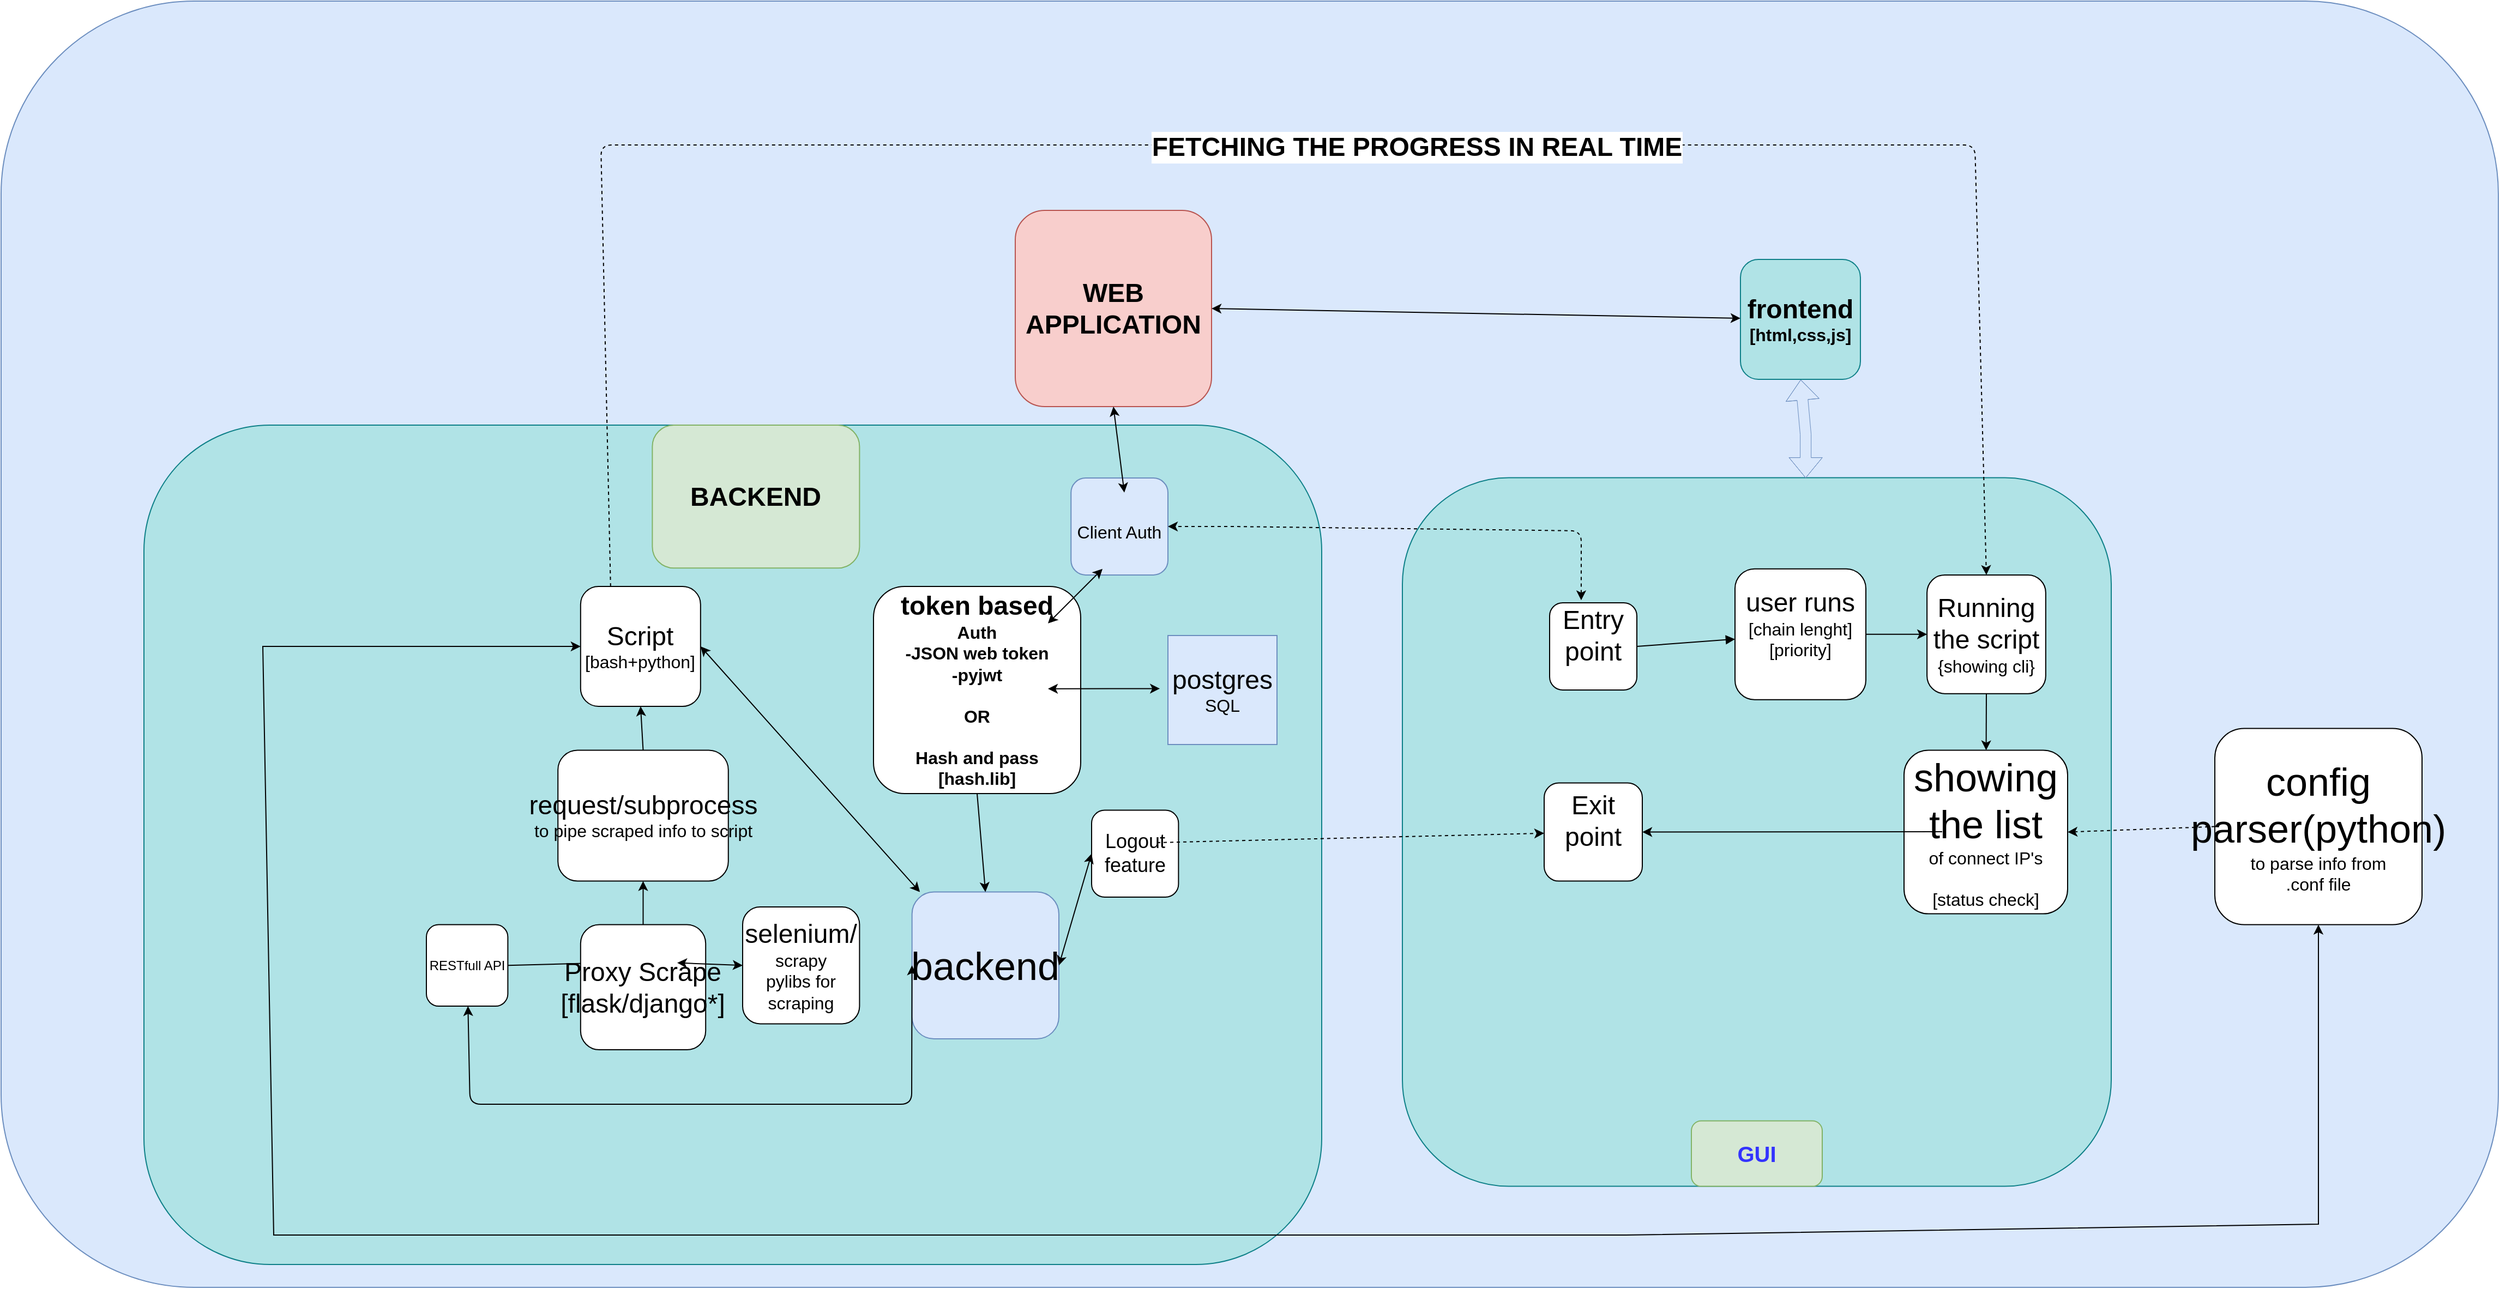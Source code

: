 <mxfile version="24.7.8">
  <diagram name="Page-1" id="XZk4y257_CPvYdPWEkeV">
    <mxGraphModel dx="3374" dy="1864" grid="1" gridSize="10" guides="1" tooltips="1" connect="1" arrows="1" fold="1" page="1" pageScale="1" pageWidth="850" pageHeight="1100" math="0" shadow="0">
      <root>
        <mxCell id="0" />
        <mxCell id="1" parent="0" />
        <mxCell id="l6isEbVxny_hH4SEJy2Z-82" value="" style="rounded=1;whiteSpace=wrap;html=1;fillColor=#dae8fc;strokeColor=#6c8ebf;" parent="1" vertex="1">
          <mxGeometry x="-1470" y="-52" width="2290" height="1180" as="geometry" />
        </mxCell>
        <mxCell id="l6isEbVxny_hH4SEJy2Z-84" value="" style="rounded=1;whiteSpace=wrap;html=1;fillColor=#b0e3e6;strokeColor=#0e8088;" parent="1" vertex="1">
          <mxGeometry x="-1339" y="337" width="1080" height="770" as="geometry" />
        </mxCell>
        <mxCell id="l6isEbVxny_hH4SEJy2Z-39" value="" style="whiteSpace=wrap;html=1;aspect=fixed;glass=0;rounded=1;shadow=0;fillColor=#b0e3e6;strokeColor=#0e8088;" parent="1" vertex="1">
          <mxGeometry x="-185" y="385.31" width="650" height="650" as="geometry" />
        </mxCell>
        <mxCell id="lrqvdLVCCD_kgyAXPWSx-4" value="&lt;div&gt;&lt;font style=&quot;font-size: 24px;&quot;&gt;Script&lt;/font&gt;&lt;/div&gt;&lt;div&gt;&lt;font size=&quot;3&quot;&gt;[bash+python]&lt;br&gt;&lt;/font&gt;&lt;/div&gt;" style="whiteSpace=wrap;html=1;aspect=fixed;rounded=1;labelBackgroundColor=none;" parent="1" vertex="1">
          <mxGeometry x="-938.59" y="485" width="110" height="110" as="geometry" />
        </mxCell>
        <mxCell id="lrqvdLVCCD_kgyAXPWSx-7" value="&lt;font style=&quot;font-size: 24px;&quot;&gt;&lt;b&gt;WEB APPLICATION&lt;br&gt;&lt;/b&gt;&lt;/font&gt;" style="whiteSpace=wrap;html=1;aspect=fixed;rounded=1;labelBackgroundColor=none;fillColor=#f8cecc;strokeColor=#b85450;" parent="1" vertex="1">
          <mxGeometry x="-540.0" y="140" width="180" height="180" as="geometry" />
        </mxCell>
        <mxCell id="lrqvdLVCCD_kgyAXPWSx-9" value="&lt;div&gt;&lt;font style=&quot;font-size: 24px;&quot;&gt;&lt;b&gt;&lt;font&gt;frontend&lt;/font&gt;&lt;/b&gt;&lt;/font&gt;&lt;/div&gt;&lt;div&gt;&lt;font size=&quot;3&quot;&gt;&lt;b&gt;&lt;font&gt;&lt;font&gt;[html,css,js]&lt;/font&gt;&lt;font&gt;&lt;br&gt;&lt;/font&gt;&lt;/font&gt;&lt;/b&gt;&lt;/font&gt;&lt;/div&gt;" style="whiteSpace=wrap;html=1;aspect=fixed;rounded=1;labelBackgroundColor=none;fillColor=#b0e3e6;strokeColor=#0e8088;" parent="1" vertex="1">
          <mxGeometry x="125" y="185" width="110" height="110" as="geometry" />
        </mxCell>
        <mxCell id="lrqvdLVCCD_kgyAXPWSx-14" value="&lt;div&gt;&lt;font style=&quot;font-size: 24px;&quot;&gt;&lt;br&gt;&lt;/font&gt;&lt;/div&gt;&lt;div&gt;&lt;font size=&quot;3&quot;&gt;Client Auth&lt;br&gt;&lt;br&gt;&lt;/font&gt;&lt;/div&gt;" style="whiteSpace=wrap;html=1;aspect=fixed;rounded=1;labelBackgroundColor=none;fillColor=#dae8fc;strokeColor=#6c8ebf;" parent="1" vertex="1">
          <mxGeometry x="-488.88" y="385.56" width="88.88" height="88.88" as="geometry" />
        </mxCell>
        <mxCell id="lrqvdLVCCD_kgyAXPWSx-15" value="" style="endArrow=classic;startArrow=classic;html=1;rounded=1;exitX=0.362;exitY=-0.029;exitDx=0;exitDy=0;labelBackgroundColor=none;fontColor=default;exitPerimeter=0;dashed=1;" parent="1" source="l6isEbVxny_hH4SEJy2Z-35" target="lrqvdLVCCD_kgyAXPWSx-14" edge="1">
          <mxGeometry width="50" height="50" relative="1" as="geometry">
            <mxPoint x="-470" y="433.87" as="sourcePoint" />
            <mxPoint x="-340" y="370" as="targetPoint" />
            <Array as="points">
              <mxPoint x="-21" y="434" />
              <mxPoint x="-340" y="430" />
            </Array>
          </mxGeometry>
        </mxCell>
        <mxCell id="l6isEbVxny_hH4SEJy2Z-3" value="&lt;font style=&quot;font-size: 36px;&quot;&gt;backend&lt;/font&gt;" style="whiteSpace=wrap;html=1;aspect=fixed;rounded=1;labelBackgroundColor=none;fillColor=#dae8fc;strokeColor=#6c8ebf;" parent="1" vertex="1">
          <mxGeometry x="-634.69" y="765.31" width="134.69" height="134.69" as="geometry" />
        </mxCell>
        <mxCell id="l6isEbVxny_hH4SEJy2Z-4" value="&lt;div&gt;&lt;font style=&quot;font-size: 24px;&quot;&gt;&lt;b&gt;token based &lt;br&gt;&lt;/b&gt;&lt;/font&gt;&lt;/div&gt;&lt;div&gt;&lt;font size=&quot;3&quot;&gt;&lt;b&gt;Auth&lt;br&gt;-JSON web token&lt;/b&gt;&lt;/font&gt;&lt;/div&gt;&lt;div&gt;&lt;font size=&quot;3&quot;&gt;&lt;b&gt;-pyjwt&lt;/b&gt;&lt;/font&gt;&lt;/div&gt;&lt;div&gt;&lt;font size=&quot;3&quot;&gt;&lt;b&gt;&lt;br&gt;&lt;/b&gt;&lt;/font&gt;&lt;/div&gt;&lt;div&gt;&lt;font size=&quot;3&quot;&gt;&lt;b&gt;OR&lt;/b&gt;&lt;/font&gt;&lt;/div&gt;&lt;div&gt;&lt;font size=&quot;3&quot;&gt;&lt;b&gt;&lt;br&gt;&lt;/b&gt;&lt;/font&gt;&lt;/div&gt;&lt;div&gt;&lt;div&gt;&lt;font size=&quot;3&quot;&gt;&lt;b&gt;Hash and pass&lt;br&gt;[hash.lib]&lt;br&gt;&lt;/b&gt;&lt;/font&gt;&lt;/div&gt;&lt;/div&gt;" style="whiteSpace=wrap;html=1;aspect=fixed;rounded=1;labelBackgroundColor=none;" parent="1" vertex="1">
          <mxGeometry x="-670" y="485" width="190" height="190" as="geometry" />
        </mxCell>
        <mxCell id="l6isEbVxny_hH4SEJy2Z-6" value="" style="endArrow=classic;html=1;rounded=1;exitX=0.5;exitY=1;exitDx=0;exitDy=0;entryX=0.5;entryY=0;entryDx=0;entryDy=0;labelBackgroundColor=none;fontColor=default;" parent="1" source="l6isEbVxny_hH4SEJy2Z-4" target="l6isEbVxny_hH4SEJy2Z-3" edge="1">
          <mxGeometry width="50" height="50" relative="1" as="geometry">
            <mxPoint x="-520" y="600" as="sourcePoint" />
            <mxPoint x="-590" y="680" as="targetPoint" />
          </mxGeometry>
        </mxCell>
        <mxCell id="l6isEbVxny_hH4SEJy2Z-16" value="" style="endArrow=classic;html=1;rounded=1;exitX=1;exitY=0.5;exitDx=0;exitDy=0;labelBackgroundColor=none;fontColor=default;" parent="1" source="l6isEbVxny_hH4SEJy2Z-15" edge="1">
          <mxGeometry width="50" height="50" relative="1" as="geometry">
            <mxPoint x="-900" y="785.31" as="sourcePoint" />
            <mxPoint x="-920" y="830.31" as="targetPoint" />
          </mxGeometry>
        </mxCell>
        <mxCell id="l6isEbVxny_hH4SEJy2Z-19" value="&lt;div&gt;&lt;font style=&quot;font-size: 24px;&quot;&gt;selenium/&lt;/font&gt;&lt;/div&gt;&lt;div&gt;&lt;font size=&quot;3&quot;&gt;scrapy&lt;/font&gt;&lt;/div&gt;&lt;div&gt;&lt;font size=&quot;3&quot;&gt;pylibs for scraping&lt;br&gt;&lt;/font&gt;&lt;/div&gt;" style="whiteSpace=wrap;html=1;aspect=fixed;rounded=1;labelBackgroundColor=none;" parent="1" vertex="1">
          <mxGeometry x="-790" y="779.06" width="107.19" height="107.19" as="geometry" />
        </mxCell>
        <mxCell id="l6isEbVxny_hH4SEJy2Z-21" value="&lt;font style=&quot;font-size: 24px;&quot;&gt;Proxy Scrape&lt;br&gt;[flask/django*]&lt;/font&gt;" style="whiteSpace=wrap;html=1;aspect=fixed;rounded=1;align=center;verticalAlign=middle;fontFamily=Helvetica;fontSize=12;labelBackgroundColor=none;" parent="1" vertex="1">
          <mxGeometry x="-938.59" y="795.31" width="114.69" height="114.69" as="geometry" />
        </mxCell>
        <mxCell id="l6isEbVxny_hH4SEJy2Z-23" value="" style="endArrow=classic;startArrow=classic;html=1;rounded=0;entryX=0;entryY=0.5;entryDx=0;entryDy=0;labelBackgroundColor=none;fontColor=default;" parent="1" target="l6isEbVxny_hH4SEJy2Z-19" edge="1">
          <mxGeometry width="50" height="50" relative="1" as="geometry">
            <mxPoint x="-850" y="830.31" as="sourcePoint" />
            <mxPoint x="-800" y="785.31" as="targetPoint" />
          </mxGeometry>
        </mxCell>
        <mxCell id="l6isEbVxny_hH4SEJy2Z-32" value="&lt;font style=&quot;font-size: 18px;&quot;&gt;Logout feature&lt;/font&gt;" style="whiteSpace=wrap;html=1;aspect=fixed;rounded=1;strokeColor=default;align=center;verticalAlign=middle;fontFamily=Helvetica;fontSize=12;fontColor=default;labelBackgroundColor=none;fillColor=default;" parent="1" vertex="1">
          <mxGeometry x="-470" y="690.31" width="79.69" height="79.69" as="geometry" />
        </mxCell>
        <mxCell id="l6isEbVxny_hH4SEJy2Z-33" value="" style="endArrow=classic;startArrow=classic;html=1;rounded=0;exitX=1;exitY=0.5;exitDx=0;exitDy=0;entryX=0;entryY=0.5;entryDx=0;entryDy=0;" parent="1" source="l6isEbVxny_hH4SEJy2Z-3" target="l6isEbVxny_hH4SEJy2Z-32" edge="1">
          <mxGeometry width="50" height="50" relative="1" as="geometry">
            <mxPoint x="-260" y="710" as="sourcePoint" />
            <mxPoint x="-210" y="660" as="targetPoint" />
          </mxGeometry>
        </mxCell>
        <mxCell id="l6isEbVxny_hH4SEJy2Z-35" value="&lt;div&gt;&lt;font style=&quot;font-size: 24px;&quot;&gt;Entry point &lt;br&gt;&lt;/font&gt;&lt;/div&gt;&lt;div&gt;&lt;font size=&quot;3&quot;&gt;&lt;br&gt;&lt;/font&gt;&lt;/div&gt;" style="whiteSpace=wrap;html=1;aspect=fixed;rounded=1;strokeColor=default;align=center;verticalAlign=middle;fontFamily=Helvetica;fontSize=12;fontColor=default;labelBackgroundColor=none;fillColor=default;" parent="1" vertex="1">
          <mxGeometry x="-50" y="500" width="80" height="80" as="geometry" />
        </mxCell>
        <mxCell id="l6isEbVxny_hH4SEJy2Z-40" value="" style="endArrow=classic;startArrow=classic;html=1;rounded=0;exitX=1;exitY=0.5;exitDx=0;exitDy=0;" parent="1" source="lrqvdLVCCD_kgyAXPWSx-7" target="lrqvdLVCCD_kgyAXPWSx-9" edge="1">
          <mxGeometry width="50" height="50" relative="1" as="geometry">
            <mxPoint x="-140" y="490" as="sourcePoint" />
            <mxPoint x="-90" y="440" as="targetPoint" />
          </mxGeometry>
        </mxCell>
        <mxCell id="l6isEbVxny_hH4SEJy2Z-41" value="" style="shape=flexArrow;endArrow=classic;startArrow=classic;html=1;rounded=0;entryX=0.5;entryY=1;entryDx=0;entryDy=0;fillColor=#dae8fc;strokeColor=#6c8ebf;strokeWidth=0.5;" parent="1" target="lrqvdLVCCD_kgyAXPWSx-9" edge="1">
          <mxGeometry width="100" height="100" relative="1" as="geometry">
            <mxPoint x="184.57" y="385.31" as="sourcePoint" />
            <mxPoint x="184.57" y="305.31" as="targetPoint" />
            <Array as="points">
              <mxPoint x="184.57" y="345.31" />
            </Array>
          </mxGeometry>
        </mxCell>
        <mxCell id="l6isEbVxny_hH4SEJy2Z-46" value="&lt;div&gt;&lt;font style=&quot;font-size: 24px;&quot;&gt;Exit point&lt;/font&gt;&lt;/div&gt;&lt;div&gt;&lt;font size=&quot;3&quot;&gt;&lt;br&gt;&lt;/font&gt;&lt;/div&gt;" style="whiteSpace=wrap;html=1;aspect=fixed;rounded=1;strokeColor=default;align=center;verticalAlign=middle;fontFamily=Helvetica;fontSize=12;fontColor=default;labelBackgroundColor=none;fillColor=default;" parent="1" vertex="1">
          <mxGeometry x="-55" y="665.31" width="90" height="90" as="geometry" />
        </mxCell>
        <mxCell id="l6isEbVxny_hH4SEJy2Z-48" value="" style="endArrow=classic;html=1;rounded=0;dashed=1;" parent="1" target="l6isEbVxny_hH4SEJy2Z-46" edge="1">
          <mxGeometry width="50" height="50" relative="1" as="geometry">
            <mxPoint x="-410" y="720" as="sourcePoint" />
            <mxPoint x="-360" y="670" as="targetPoint" />
          </mxGeometry>
        </mxCell>
        <mxCell id="l6isEbVxny_hH4SEJy2Z-52" value="" style="endArrow=block;html=1;rounded=0;exitX=1;exitY=0.5;exitDx=0;exitDy=0;" parent="1" source="l6isEbVxny_hH4SEJy2Z-35" target="l6isEbVxny_hH4SEJy2Z-53" edge="1">
          <mxGeometry width="50" height="50" relative="1" as="geometry">
            <mxPoint x="-40" y="670" as="sourcePoint" />
            <mxPoint x="10" y="620" as="targetPoint" />
          </mxGeometry>
        </mxCell>
        <mxCell id="l6isEbVxny_hH4SEJy2Z-53" value="&lt;div&gt;&lt;font style=&quot;font-size: 24px;&quot;&gt;user runs&lt;/font&gt;&lt;/div&gt;&lt;div&gt;&lt;font size=&quot;3&quot;&gt;[chain lenght]&lt;/font&gt;&lt;/div&gt;&lt;div&gt;&lt;font size=&quot;3&quot;&gt;[priority]&lt;/font&gt;&lt;/div&gt;&lt;div&gt;&lt;font size=&quot;3&quot;&gt;&lt;br&gt;&lt;/font&gt;&lt;/div&gt;" style="whiteSpace=wrap;html=1;aspect=fixed;rounded=1;strokeColor=default;align=center;verticalAlign=middle;fontFamily=Helvetica;fontSize=12;fontColor=default;labelBackgroundColor=none;fillColor=default;" parent="1" vertex="1">
          <mxGeometry x="120" y="468.88" width="120" height="120" as="geometry" />
        </mxCell>
        <mxCell id="l6isEbVxny_hH4SEJy2Z-57" value="" style="endArrow=classic;html=1;rounded=0;exitX=1;exitY=0.5;exitDx=0;exitDy=0;" parent="1" source="l6isEbVxny_hH4SEJy2Z-53" target="l6isEbVxny_hH4SEJy2Z-58" edge="1">
          <mxGeometry width="50" height="50" relative="1" as="geometry">
            <mxPoint x="50" y="700" as="sourcePoint" />
            <mxPoint x="100" y="650" as="targetPoint" />
          </mxGeometry>
        </mxCell>
        <mxCell id="l6isEbVxny_hH4SEJy2Z-58" value="&lt;div&gt;&lt;font style=&quot;font-size: 24px;&quot;&gt;Running the script&lt;/font&gt;&lt;/div&gt;&lt;div&gt;&lt;font size=&quot;3&quot;&gt;{showing cli}&lt;br&gt;&lt;/font&gt;&lt;/div&gt;" style="whiteSpace=wrap;html=1;aspect=fixed;rounded=1;strokeColor=default;align=center;verticalAlign=middle;fontFamily=Helvetica;fontSize=12;fontColor=default;labelBackgroundColor=none;fillColor=default;" parent="1" vertex="1">
          <mxGeometry x="296.06" y="474.44" width="108.88" height="108.88" as="geometry" />
        </mxCell>
        <mxCell id="l6isEbVxny_hH4SEJy2Z-59" value="" style="endArrow=classic;html=1;rounded=1;exitX=0.25;exitY=0;exitDx=0;exitDy=0;entryX=0.5;entryY=0;entryDx=0;entryDy=0;strokeColor=default;align=center;verticalAlign=middle;fontFamily=Helvetica;fontSize=12;fontColor=default;labelBackgroundColor=none;fillColor=default;dashed=1;" parent="1" source="lrqvdLVCCD_kgyAXPWSx-4" target="l6isEbVxny_hH4SEJy2Z-58" edge="1">
          <mxGeometry width="50" height="50" relative="1" as="geometry">
            <mxPoint x="-320" y="350" as="sourcePoint" />
            <mxPoint x="177" y="411" as="targetPoint" />
            <Array as="points">
              <mxPoint x="-920" y="80" />
              <mxPoint x="-602" y="80" />
              <mxPoint x="340" y="80" />
            </Array>
          </mxGeometry>
        </mxCell>
        <mxCell id="l6isEbVxny_hH4SEJy2Z-72" value="&lt;font style=&quot;font-size: 24px;&quot;&gt;&lt;b&gt;FETCHING THE PROGRESS IN REAL TIME&lt;/b&gt;&lt;b&gt;&lt;br&gt;&lt;/b&gt;&lt;/font&gt;" style="edgeLabel;html=1;align=center;verticalAlign=middle;resizable=0;points=[];" parent="l6isEbVxny_hH4SEJy2Z-59" vertex="1" connectable="0">
          <mxGeometry x="0.119" y="-2" relative="1" as="geometry">
            <mxPoint as="offset" />
          </mxGeometry>
        </mxCell>
        <mxCell id="l6isEbVxny_hH4SEJy2Z-60" value="&lt;b&gt;&lt;font color=&quot;#3333ff&quot; style=&quot;font-size: 20px;&quot;&gt;GUI&lt;/font&gt;&lt;/b&gt;" style="rounded=1;whiteSpace=wrap;html=1;fillColor=#d5e8d4;strokeColor=#82b366;" parent="1" vertex="1">
          <mxGeometry x="80" y="975.31" width="120" height="60" as="geometry" />
        </mxCell>
        <mxCell id="l6isEbVxny_hH4SEJy2Z-61" value="&lt;div&gt;&lt;font style=&quot;font-size: 36px;&quot;&gt;showing the list &lt;br&gt;&lt;/font&gt;&lt;/div&gt;&lt;div&gt;&lt;font size=&quot;3&quot;&gt;of connect IP&#39;s&lt;br&gt;&lt;/font&gt;&lt;/div&gt;&lt;div&gt;&lt;font size=&quot;3&quot;&gt;&lt;br&gt;&lt;/font&gt;&lt;/div&gt;&lt;div&gt;&lt;font size=&quot;3&quot;&gt;[status check]&lt;br&gt;&lt;/font&gt;&lt;/div&gt;" style="rounded=1;whiteSpace=wrap;html=1;" parent="1" vertex="1">
          <mxGeometry x="275" y="635.31" width="150" height="150" as="geometry" />
        </mxCell>
        <mxCell id="l6isEbVxny_hH4SEJy2Z-62" value="" style="endArrow=classic;html=1;rounded=0;exitX=0.5;exitY=1;exitDx=0;exitDy=0;" parent="1" source="l6isEbVxny_hH4SEJy2Z-58" target="l6isEbVxny_hH4SEJy2Z-61" edge="1">
          <mxGeometry width="50" height="50" relative="1" as="geometry">
            <mxPoint x="180" y="800" as="sourcePoint" />
            <mxPoint x="230" y="750" as="targetPoint" />
          </mxGeometry>
        </mxCell>
        <mxCell id="l6isEbVxny_hH4SEJy2Z-63" value="&lt;div&gt;&lt;font style=&quot;font-size: 36px;&quot;&gt;config parser(python)&lt;/font&gt;&lt;/div&gt;&lt;div&gt;&lt;font size=&quot;3&quot;&gt;to parse info from &lt;br&gt;&lt;/font&gt;&lt;/div&gt;&lt;div&gt;&lt;font size=&quot;3&quot;&gt;.conf file&lt;br&gt;&lt;/font&gt;&lt;/div&gt;" style="rounded=1;whiteSpace=wrap;html=1;" parent="1" vertex="1">
          <mxGeometry x="560" y="615.31" width="190" height="180" as="geometry" />
        </mxCell>
        <mxCell id="l6isEbVxny_hH4SEJy2Z-64" value="" style="endArrow=classic;html=1;rounded=0;exitX=0;exitY=0.5;exitDx=0;exitDy=0;entryX=1;entryY=0.5;entryDx=0;entryDy=0;dashed=1;" parent="1" source="l6isEbVxny_hH4SEJy2Z-63" target="l6isEbVxny_hH4SEJy2Z-61" edge="1">
          <mxGeometry width="50" height="50" relative="1" as="geometry">
            <mxPoint x="320" y="840" as="sourcePoint" />
            <mxPoint x="370" y="790" as="targetPoint" />
          </mxGeometry>
        </mxCell>
        <mxCell id="l6isEbVxny_hH4SEJy2Z-65" value="" style="endArrow=classic;startArrow=classic;html=1;rounded=0;entryX=0.5;entryY=1;entryDx=0;entryDy=0;exitX=0;exitY=0.5;exitDx=0;exitDy=0;" parent="1" source="lrqvdLVCCD_kgyAXPWSx-4" target="l6isEbVxny_hH4SEJy2Z-63" edge="1">
          <mxGeometry width="50" height="50" relative="1" as="geometry">
            <mxPoint x="-590" y="760" as="sourcePoint" />
            <mxPoint x="100" y="710" as="targetPoint" />
            <Array as="points">
              <mxPoint x="-1230" y="540" />
              <mxPoint x="-1220" y="1080" />
              <mxPoint x="-590" y="1080" />
              <mxPoint x="20" y="1080" />
              <mxPoint x="655" y="1070" />
            </Array>
          </mxGeometry>
        </mxCell>
        <mxCell id="l6isEbVxny_hH4SEJy2Z-66" value="" style="endArrow=classic;html=1;rounded=0;exitX=0.5;exitY=0;exitDx=0;exitDy=0;entryX=0.5;entryY=1;entryDx=0;entryDy=0;" parent="1" source="l6isEbVxny_hH4SEJy2Z-21" target="l6isEbVxny_hH4SEJy2Z-68" edge="1">
          <mxGeometry width="50" height="50" relative="1" as="geometry">
            <mxPoint x="-880" y="785.31" as="sourcePoint" />
            <mxPoint x="-880" y="665.31" as="targetPoint" />
          </mxGeometry>
        </mxCell>
        <mxCell id="l6isEbVxny_hH4SEJy2Z-68" value="&lt;div&gt;&lt;font style=&quot;font-size: 24px;&quot;&gt;request/subprocess&lt;/font&gt;&lt;/div&gt;&lt;div&gt;&lt;font size=&quot;3&quot;&gt;to pipe scraped info to script&lt;br&gt;&lt;/font&gt;&lt;/div&gt;" style="rounded=1;whiteSpace=wrap;html=1;" parent="1" vertex="1">
          <mxGeometry x="-959.37" y="635.31" width="156.25" height="120" as="geometry" />
        </mxCell>
        <mxCell id="l6isEbVxny_hH4SEJy2Z-71" value="" style="endArrow=classic;html=1;rounded=0;" parent="1" target="l6isEbVxny_hH4SEJy2Z-46" edge="1">
          <mxGeometry width="50" height="50" relative="1" as="geometry">
            <mxPoint x="310" y="710" as="sourcePoint" />
            <mxPoint x="360" y="660" as="targetPoint" />
          </mxGeometry>
        </mxCell>
        <mxCell id="l6isEbVxny_hH4SEJy2Z-73" value="" style="endArrow=classic;html=1;rounded=0;exitX=0.5;exitY=0;exitDx=0;exitDy=0;entryX=0.5;entryY=1;entryDx=0;entryDy=0;" parent="1" source="l6isEbVxny_hH4SEJy2Z-68" target="lrqvdLVCCD_kgyAXPWSx-4" edge="1">
          <mxGeometry width="50" height="50" relative="1" as="geometry">
            <mxPoint x="-860" y="540" as="sourcePoint" />
            <mxPoint x="-810" y="490" as="targetPoint" />
            <Array as="points" />
          </mxGeometry>
        </mxCell>
        <mxCell id="l6isEbVxny_hH4SEJy2Z-76" value="&lt;div&gt;&lt;font style=&quot;font-size: 24px;&quot;&gt;postgres &lt;br&gt;&lt;/font&gt;&lt;/div&gt;&lt;div&gt;&lt;font size=&quot;3&quot;&gt;SQL&lt;br&gt;&lt;/font&gt;&lt;/div&gt;" style="rounded=0;whiteSpace=wrap;html=1;fillColor=#dae8fc;strokeColor=#6c8ebf;" parent="1" vertex="1">
          <mxGeometry x="-400" y="530" width="100" height="100" as="geometry" />
        </mxCell>
        <mxCell id="l6isEbVxny_hH4SEJy2Z-77" value="" style="endArrow=classic;startArrow=classic;html=1;rounded=0;" parent="1" edge="1">
          <mxGeometry width="50" height="50" relative="1" as="geometry">
            <mxPoint x="-510" y="518.88" as="sourcePoint" />
            <mxPoint x="-460" y="468.88" as="targetPoint" />
          </mxGeometry>
        </mxCell>
        <mxCell id="l6isEbVxny_hH4SEJy2Z-78" value="" style="endArrow=classic;startArrow=classic;html=1;rounded=0;entryX=0.5;entryY=1;entryDx=0;entryDy=0;" parent="1" target="lrqvdLVCCD_kgyAXPWSx-7" edge="1">
          <mxGeometry width="50" height="50" relative="1" as="geometry">
            <mxPoint x="-440" y="398.88" as="sourcePoint" />
            <mxPoint x="-390" y="348.88" as="targetPoint" />
          </mxGeometry>
        </mxCell>
        <mxCell id="l6isEbVxny_hH4SEJy2Z-79" value="" style="endArrow=classic;startArrow=classic;html=1;rounded=0;entryX=-0.074;entryY=0.487;entryDx=0;entryDy=0;entryPerimeter=0;" parent="1" target="l6isEbVxny_hH4SEJy2Z-76" edge="1">
          <mxGeometry width="50" height="50" relative="1" as="geometry">
            <mxPoint x="-510" y="578.88" as="sourcePoint" />
            <mxPoint x="-460" y="528.88" as="targetPoint" />
          </mxGeometry>
        </mxCell>
        <mxCell id="l6isEbVxny_hH4SEJy2Z-83" value="" style="endArrow=classic;startArrow=classic;html=1;rounded=0;exitX=1;exitY=0.5;exitDx=0;exitDy=0;" parent="1" source="lrqvdLVCCD_kgyAXPWSx-4" target="l6isEbVxny_hH4SEJy2Z-3" edge="1">
          <mxGeometry width="50" height="50" relative="1" as="geometry">
            <mxPoint x="-590" y="580" as="sourcePoint" />
            <mxPoint x="-540" y="530" as="targetPoint" />
          </mxGeometry>
        </mxCell>
        <mxCell id="l6isEbVxny_hH4SEJy2Z-85" value="&lt;font style=&quot;font-size: 24px;&quot;&gt;&lt;b&gt;&lt;font&gt;BACKEND&lt;/font&gt;&lt;/b&gt;&lt;/font&gt;" style="rounded=1;whiteSpace=wrap;html=1;fillColor=#d5e8d4;strokeColor=#82b366;align=center;verticalAlign=middle;fontFamily=Helvetica;fontSize=12;fontColor=default;" parent="1" vertex="1">
          <mxGeometry x="-872.81" y="337" width="190" height="131.12" as="geometry" />
        </mxCell>
        <mxCell id="iIjBL9-EONCNVCmtAW0H-3" value="" style="endArrow=classic;startArrow=classic;html=1;rounded=1;labelBackgroundColor=none;fontColor=default;exitX=0;exitY=0.5;exitDx=0;exitDy=0;" parent="1" source="l6isEbVxny_hH4SEJy2Z-3" target="l6isEbVxny_hH4SEJy2Z-15" edge="1">
          <mxGeometry width="50" height="50" relative="1" as="geometry">
            <mxPoint x="-650" y="833" as="sourcePoint" />
            <mxPoint x="-1000" y="790" as="targetPoint" />
            <Array as="points">
              <mxPoint x="-635" y="960" />
              <mxPoint x="-1040" y="960" />
            </Array>
          </mxGeometry>
        </mxCell>
        <mxCell id="l6isEbVxny_hH4SEJy2Z-15" value="RESTfull API" style="whiteSpace=wrap;html=1;aspect=fixed;rounded=1;labelBackgroundColor=none;" parent="1" vertex="1">
          <mxGeometry x="-1080" y="795.31" width="74.69" height="74.69" as="geometry" />
        </mxCell>
      </root>
    </mxGraphModel>
  </diagram>
</mxfile>
